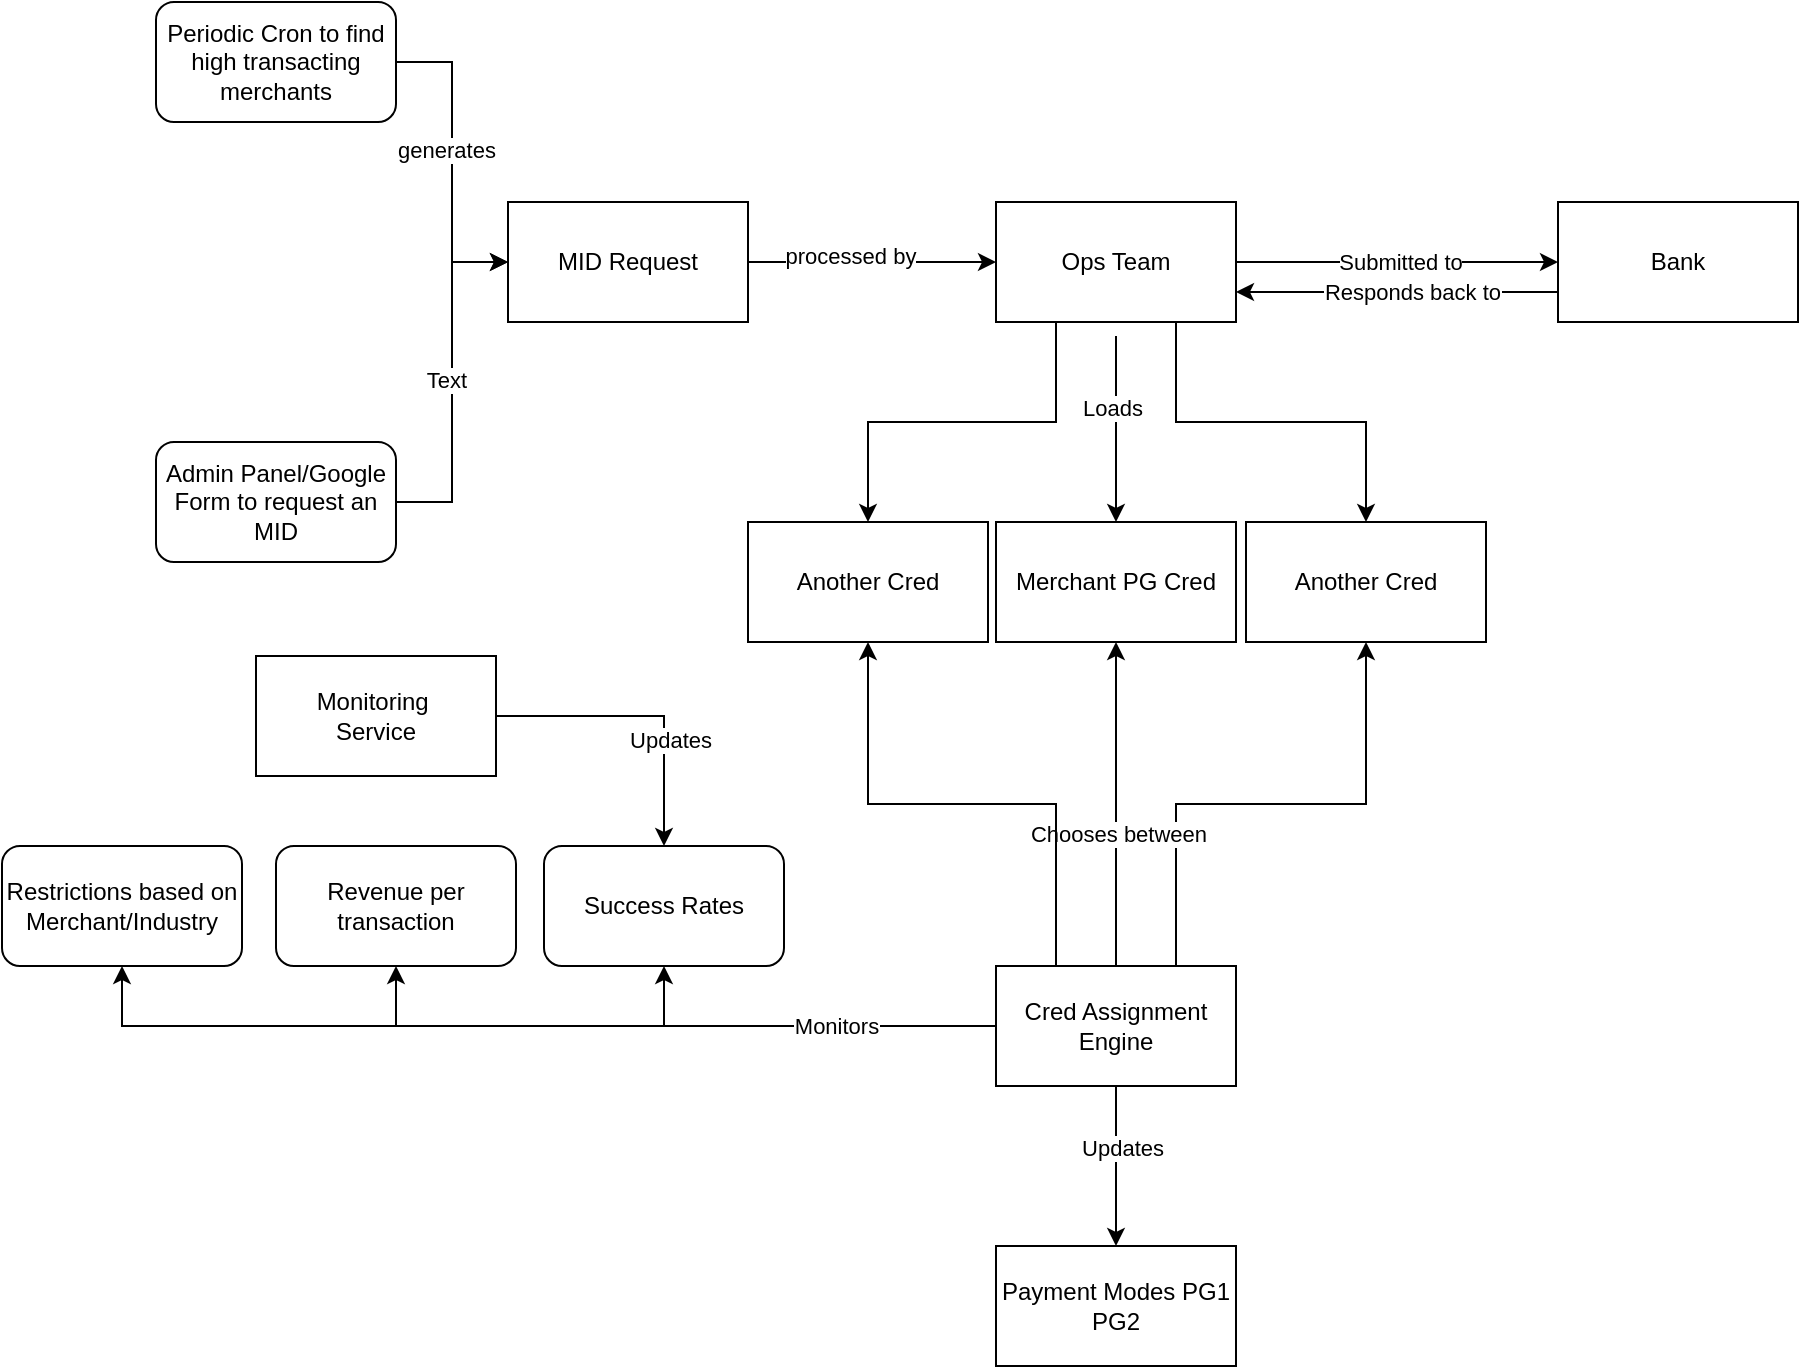 <mxfile version="13.11.0" type="github">
  <diagram id="uALDm6HvaTPTJGhymucm" name="Page-1">
    <mxGraphModel dx="1022" dy="635" grid="0" gridSize="10" guides="1" tooltips="1" connect="1" arrows="1" fold="1" page="0" pageScale="1" pageWidth="900" pageHeight="1600" math="0" shadow="0">
      <root>
        <mxCell id="0" />
        <mxCell id="1" parent="0" />
        <mxCell id="p1rzFB_tmLa05Qgn7ONr-8" value="" style="edgeStyle=orthogonalEdgeStyle;rounded=0;orthogonalLoop=1;jettySize=auto;html=1;" edge="1" parent="1" source="p1rzFB_tmLa05Qgn7ONr-2" target="p1rzFB_tmLa05Qgn7ONr-7">
          <mxGeometry relative="1" as="geometry" />
        </mxCell>
        <mxCell id="p1rzFB_tmLa05Qgn7ONr-21" value="processed by" style="edgeLabel;html=1;align=center;verticalAlign=middle;resizable=0;points=[];" vertex="1" connectable="0" parent="p1rzFB_tmLa05Qgn7ONr-8">
          <mxGeometry x="-0.177" y="3" relative="1" as="geometry">
            <mxPoint as="offset" />
          </mxGeometry>
        </mxCell>
        <mxCell id="p1rzFB_tmLa05Qgn7ONr-2" value="MID Request" style="rounded=0;whiteSpace=wrap;html=1;" vertex="1" parent="1">
          <mxGeometry x="256" y="280" width="120" height="60" as="geometry" />
        </mxCell>
        <mxCell id="p1rzFB_tmLa05Qgn7ONr-5" style="edgeStyle=orthogonalEdgeStyle;rounded=0;orthogonalLoop=1;jettySize=auto;html=1;entryX=0;entryY=0.5;entryDx=0;entryDy=0;" edge="1" parent="1" source="p1rzFB_tmLa05Qgn7ONr-3" target="p1rzFB_tmLa05Qgn7ONr-2">
          <mxGeometry relative="1" as="geometry" />
        </mxCell>
        <mxCell id="p1rzFB_tmLa05Qgn7ONr-26" value="Text" style="edgeLabel;html=1;align=center;verticalAlign=middle;resizable=0;points=[];" vertex="1" connectable="0" parent="p1rzFB_tmLa05Qgn7ONr-5">
          <mxGeometry x="0.011" y="3" relative="1" as="geometry">
            <mxPoint as="offset" />
          </mxGeometry>
        </mxCell>
        <mxCell id="p1rzFB_tmLa05Qgn7ONr-3" value="Admin Panel/Google Form to request an MID" style="rounded=1;whiteSpace=wrap;html=1;" vertex="1" parent="1">
          <mxGeometry x="80" y="400" width="120" height="60" as="geometry" />
        </mxCell>
        <mxCell id="p1rzFB_tmLa05Qgn7ONr-6" style="edgeStyle=orthogonalEdgeStyle;rounded=0;orthogonalLoop=1;jettySize=auto;html=1;entryX=0;entryY=0.5;entryDx=0;entryDy=0;" edge="1" parent="1" source="p1rzFB_tmLa05Qgn7ONr-4" target="p1rzFB_tmLa05Qgn7ONr-2">
          <mxGeometry relative="1" as="geometry" />
        </mxCell>
        <mxCell id="p1rzFB_tmLa05Qgn7ONr-25" value="generates" style="edgeLabel;html=1;align=center;verticalAlign=middle;resizable=0;points=[];" vertex="1" connectable="0" parent="p1rzFB_tmLa05Qgn7ONr-6">
          <mxGeometry x="-0.077" y="-3" relative="1" as="geometry">
            <mxPoint as="offset" />
          </mxGeometry>
        </mxCell>
        <mxCell id="p1rzFB_tmLa05Qgn7ONr-4" value="Periodic Cron to find high transacting merchants" style="rounded=1;whiteSpace=wrap;html=1;" vertex="1" parent="1">
          <mxGeometry x="80" y="180" width="120" height="60" as="geometry" />
        </mxCell>
        <mxCell id="p1rzFB_tmLa05Qgn7ONr-14" value="" style="edgeStyle=orthogonalEdgeStyle;rounded=0;orthogonalLoop=1;jettySize=auto;html=1;" edge="1" parent="1" source="p1rzFB_tmLa05Qgn7ONr-7" target="p1rzFB_tmLa05Qgn7ONr-13">
          <mxGeometry relative="1" as="geometry" />
        </mxCell>
        <mxCell id="p1rzFB_tmLa05Qgn7ONr-22" value="Submitted to" style="edgeLabel;html=1;align=center;verticalAlign=middle;resizable=0;points=[];" vertex="1" connectable="0" parent="p1rzFB_tmLa05Qgn7ONr-14">
          <mxGeometry x="0.019" relative="1" as="geometry">
            <mxPoint as="offset" />
          </mxGeometry>
        </mxCell>
        <mxCell id="p1rzFB_tmLa05Qgn7ONr-20" value="" style="edgeStyle=orthogonalEdgeStyle;rounded=0;orthogonalLoop=1;jettySize=auto;html=1;" edge="1" parent="1" target="p1rzFB_tmLa05Qgn7ONr-19">
          <mxGeometry relative="1" as="geometry">
            <mxPoint x="560" y="347" as="sourcePoint" />
            <Array as="points">
              <mxPoint x="560" y="387" />
              <mxPoint x="560" y="387" />
            </Array>
          </mxGeometry>
        </mxCell>
        <mxCell id="p1rzFB_tmLa05Qgn7ONr-24" value="Loads" style="edgeLabel;html=1;align=center;verticalAlign=middle;resizable=0;points=[];" vertex="1" connectable="0" parent="p1rzFB_tmLa05Qgn7ONr-20">
          <mxGeometry x="-0.24" y="-2" relative="1" as="geometry">
            <mxPoint as="offset" />
          </mxGeometry>
        </mxCell>
        <mxCell id="p1rzFB_tmLa05Qgn7ONr-30" style="edgeStyle=orthogonalEdgeStyle;rounded=0;orthogonalLoop=1;jettySize=auto;html=1;exitX=0.75;exitY=1;exitDx=0;exitDy=0;" edge="1" parent="1" source="p1rzFB_tmLa05Qgn7ONr-7" target="p1rzFB_tmLa05Qgn7ONr-27">
          <mxGeometry relative="1" as="geometry" />
        </mxCell>
        <mxCell id="p1rzFB_tmLa05Qgn7ONr-31" style="edgeStyle=orthogonalEdgeStyle;rounded=0;orthogonalLoop=1;jettySize=auto;html=1;exitX=0.25;exitY=1;exitDx=0;exitDy=0;entryX=0.5;entryY=0;entryDx=0;entryDy=0;" edge="1" parent="1" source="p1rzFB_tmLa05Qgn7ONr-7" target="p1rzFB_tmLa05Qgn7ONr-29">
          <mxGeometry relative="1" as="geometry" />
        </mxCell>
        <mxCell id="p1rzFB_tmLa05Qgn7ONr-7" value="Ops Team" style="rounded=0;whiteSpace=wrap;html=1;" vertex="1" parent="1">
          <mxGeometry x="500" y="280" width="120" height="60" as="geometry" />
        </mxCell>
        <mxCell id="p1rzFB_tmLa05Qgn7ONr-15" style="edgeStyle=orthogonalEdgeStyle;rounded=0;orthogonalLoop=1;jettySize=auto;html=1;exitX=0;exitY=0.75;exitDx=0;exitDy=0;entryX=1;entryY=0.75;entryDx=0;entryDy=0;" edge="1" parent="1" source="p1rzFB_tmLa05Qgn7ONr-13" target="p1rzFB_tmLa05Qgn7ONr-7">
          <mxGeometry relative="1" as="geometry" />
        </mxCell>
        <mxCell id="p1rzFB_tmLa05Qgn7ONr-23" value="Responds back to" style="edgeLabel;html=1;align=center;verticalAlign=middle;resizable=0;points=[];" vertex="1" connectable="0" parent="p1rzFB_tmLa05Qgn7ONr-15">
          <mxGeometry x="-0.093" relative="1" as="geometry">
            <mxPoint as="offset" />
          </mxGeometry>
        </mxCell>
        <mxCell id="p1rzFB_tmLa05Qgn7ONr-13" value="Bank" style="whiteSpace=wrap;html=1;rounded=0;" vertex="1" parent="1">
          <mxGeometry x="781" y="280" width="120" height="60" as="geometry" />
        </mxCell>
        <mxCell id="p1rzFB_tmLa05Qgn7ONr-19" value="Merchant PG Cred" style="whiteSpace=wrap;html=1;rounded=0;" vertex="1" parent="1">
          <mxGeometry x="500" y="440" width="120" height="60" as="geometry" />
        </mxCell>
        <mxCell id="p1rzFB_tmLa05Qgn7ONr-27" value="Another Cred" style="rounded=0;whiteSpace=wrap;html=1;" vertex="1" parent="1">
          <mxGeometry x="625" y="440" width="120" height="60" as="geometry" />
        </mxCell>
        <mxCell id="p1rzFB_tmLa05Qgn7ONr-29" value="Another Cred" style="rounded=0;whiteSpace=wrap;html=1;" vertex="1" parent="1">
          <mxGeometry x="376" y="440" width="120" height="60" as="geometry" />
        </mxCell>
        <mxCell id="p1rzFB_tmLa05Qgn7ONr-33" style="edgeStyle=orthogonalEdgeStyle;rounded=0;orthogonalLoop=1;jettySize=auto;html=1;exitX=0.75;exitY=0;exitDx=0;exitDy=0;" edge="1" parent="1" source="p1rzFB_tmLa05Qgn7ONr-32" target="p1rzFB_tmLa05Qgn7ONr-27">
          <mxGeometry relative="1" as="geometry" />
        </mxCell>
        <mxCell id="p1rzFB_tmLa05Qgn7ONr-34" style="edgeStyle=orthogonalEdgeStyle;rounded=0;orthogonalLoop=1;jettySize=auto;html=1;exitX=0.5;exitY=0;exitDx=0;exitDy=0;entryX=0.5;entryY=1;entryDx=0;entryDy=0;" edge="1" parent="1" source="p1rzFB_tmLa05Qgn7ONr-32" target="p1rzFB_tmLa05Qgn7ONr-19">
          <mxGeometry relative="1" as="geometry" />
        </mxCell>
        <mxCell id="p1rzFB_tmLa05Qgn7ONr-36" value="Chooses between" style="edgeLabel;html=1;align=center;verticalAlign=middle;resizable=0;points=[];" vertex="1" connectable="0" parent="p1rzFB_tmLa05Qgn7ONr-34">
          <mxGeometry x="-0.179" y="-1" relative="1" as="geometry">
            <mxPoint as="offset" />
          </mxGeometry>
        </mxCell>
        <mxCell id="p1rzFB_tmLa05Qgn7ONr-35" style="edgeStyle=orthogonalEdgeStyle;rounded=0;orthogonalLoop=1;jettySize=auto;html=1;exitX=0.25;exitY=0;exitDx=0;exitDy=0;entryX=0.5;entryY=1;entryDx=0;entryDy=0;" edge="1" parent="1" source="p1rzFB_tmLa05Qgn7ONr-32" target="p1rzFB_tmLa05Qgn7ONr-29">
          <mxGeometry relative="1" as="geometry" />
        </mxCell>
        <mxCell id="p1rzFB_tmLa05Qgn7ONr-39" value="" style="edgeStyle=orthogonalEdgeStyle;rounded=0;orthogonalLoop=1;jettySize=auto;html=1;" edge="1" parent="1" source="p1rzFB_tmLa05Qgn7ONr-32" target="p1rzFB_tmLa05Qgn7ONr-38">
          <mxGeometry relative="1" as="geometry" />
        </mxCell>
        <mxCell id="p1rzFB_tmLa05Qgn7ONr-40" value="Updates" style="edgeLabel;html=1;align=center;verticalAlign=middle;resizable=0;points=[];" vertex="1" connectable="0" parent="p1rzFB_tmLa05Qgn7ONr-39">
          <mxGeometry x="-0.225" y="3" relative="1" as="geometry">
            <mxPoint as="offset" />
          </mxGeometry>
        </mxCell>
        <mxCell id="p1rzFB_tmLa05Qgn7ONr-42" style="edgeStyle=orthogonalEdgeStyle;rounded=0;orthogonalLoop=1;jettySize=auto;html=1;entryX=0.5;entryY=1;entryDx=0;entryDy=0;" edge="1" parent="1" source="p1rzFB_tmLa05Qgn7ONr-32" target="p1rzFB_tmLa05Qgn7ONr-47">
          <mxGeometry relative="1" as="geometry">
            <mxPoint x="789" y="650" as="targetPoint" />
          </mxGeometry>
        </mxCell>
        <mxCell id="p1rzFB_tmLa05Qgn7ONr-44" style="edgeStyle=orthogonalEdgeStyle;rounded=0;orthogonalLoop=1;jettySize=auto;html=1;exitX=0;exitY=0.5;exitDx=0;exitDy=0;entryX=0.5;entryY=1;entryDx=0;entryDy=0;" edge="1" parent="1" source="p1rzFB_tmLa05Qgn7ONr-32" target="p1rzFB_tmLa05Qgn7ONr-43">
          <mxGeometry relative="1" as="geometry" />
        </mxCell>
        <mxCell id="p1rzFB_tmLa05Qgn7ONr-32" value="Cred Assignment Engine" style="rounded=0;whiteSpace=wrap;html=1;" vertex="1" parent="1">
          <mxGeometry x="500" y="662" width="120" height="60" as="geometry" />
        </mxCell>
        <mxCell id="p1rzFB_tmLa05Qgn7ONr-38" value="Payment Modes PG1 PG2" style="whiteSpace=wrap;html=1;rounded=0;" vertex="1" parent="1">
          <mxGeometry x="500" y="802" width="120" height="60" as="geometry" />
        </mxCell>
        <mxCell id="p1rzFB_tmLa05Qgn7ONr-43" value="Success Rates" style="rounded=1;whiteSpace=wrap;html=1;" vertex="1" parent="1">
          <mxGeometry x="274" y="602" width="120" height="60" as="geometry" />
        </mxCell>
        <mxCell id="p1rzFB_tmLa05Qgn7ONr-47" value="Revenue per transaction" style="rounded=1;whiteSpace=wrap;html=1;" vertex="1" parent="1">
          <mxGeometry x="140" y="602" width="120" height="60" as="geometry" />
        </mxCell>
        <mxCell id="p1rzFB_tmLa05Qgn7ONr-49" style="edgeStyle=orthogonalEdgeStyle;rounded=0;orthogonalLoop=1;jettySize=auto;html=1;entryX=0.5;entryY=1;entryDx=0;entryDy=0;" edge="1" parent="1" source="p1rzFB_tmLa05Qgn7ONr-32" target="p1rzFB_tmLa05Qgn7ONr-48">
          <mxGeometry relative="1" as="geometry" />
        </mxCell>
        <mxCell id="p1rzFB_tmLa05Qgn7ONr-54" value="Monitors" style="edgeLabel;html=1;align=center;verticalAlign=middle;resizable=0;points=[];" vertex="1" connectable="0" parent="p1rzFB_tmLa05Qgn7ONr-49">
          <mxGeometry x="-0.657" relative="1" as="geometry">
            <mxPoint as="offset" />
          </mxGeometry>
        </mxCell>
        <mxCell id="p1rzFB_tmLa05Qgn7ONr-48" value="Restrictions based on Merchant/Industry" style="rounded=1;whiteSpace=wrap;html=1;" vertex="1" parent="1">
          <mxGeometry x="3" y="602" width="120" height="60" as="geometry" />
        </mxCell>
        <mxCell id="p1rzFB_tmLa05Qgn7ONr-56" style="edgeStyle=orthogonalEdgeStyle;rounded=0;orthogonalLoop=1;jettySize=auto;html=1;exitX=1;exitY=0.5;exitDx=0;exitDy=0;entryX=0.5;entryY=0;entryDx=0;entryDy=0;" edge="1" parent="1" source="p1rzFB_tmLa05Qgn7ONr-55" target="p1rzFB_tmLa05Qgn7ONr-43">
          <mxGeometry relative="1" as="geometry" />
        </mxCell>
        <mxCell id="p1rzFB_tmLa05Qgn7ONr-57" value="Updates" style="edgeLabel;html=1;align=center;verticalAlign=middle;resizable=0;points=[];" vertex="1" connectable="0" parent="p1rzFB_tmLa05Qgn7ONr-56">
          <mxGeometry x="0.289" y="3" relative="1" as="geometry">
            <mxPoint as="offset" />
          </mxGeometry>
        </mxCell>
        <mxCell id="p1rzFB_tmLa05Qgn7ONr-55" value="Monitoring&amp;nbsp;&lt;br&gt;Service" style="rounded=0;whiteSpace=wrap;html=1;" vertex="1" parent="1">
          <mxGeometry x="130" y="507" width="120" height="60" as="geometry" />
        </mxCell>
      </root>
    </mxGraphModel>
  </diagram>
</mxfile>
